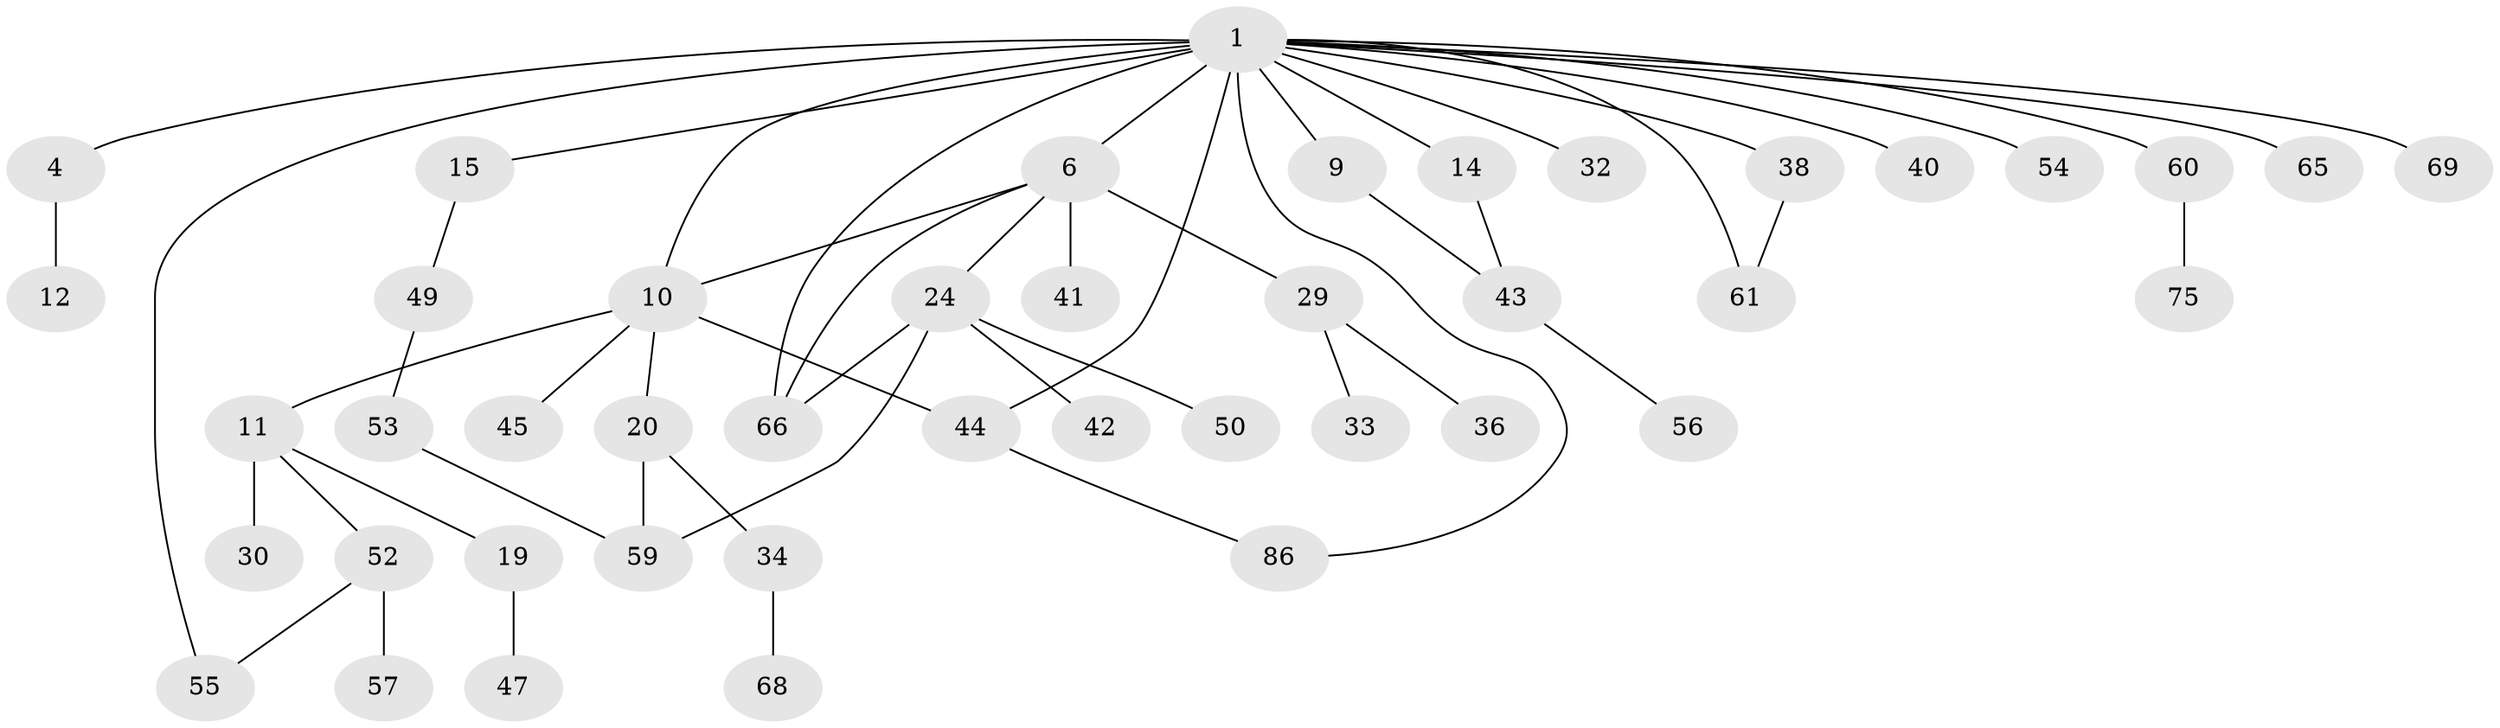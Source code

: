 // original degree distribution, {3: 0.12643678160919541, 7: 0.011494252873563218, 5: 0.034482758620689655, 9: 0.011494252873563218, 4: 0.10344827586206896, 2: 0.3563218390804598, 6: 0.034482758620689655, 1: 0.3218390804597701}
// Generated by graph-tools (version 1.1) at 2025/13/03/09/25 04:13:15]
// undirected, 43 vertices, 52 edges
graph export_dot {
graph [start="1"]
  node [color=gray90,style=filled];
  1 [super="+2+5"];
  4 [super="+74"];
  6 [super="+23+13"];
  9;
  10 [super="+16"];
  11;
  12 [super="+37+25"];
  14;
  15 [super="+17"];
  19 [super="+77+27"];
  20 [super="+58"];
  24 [super="+73"];
  29 [super="+76"];
  30 [super="+31"];
  32 [super="+83"];
  33 [super="+48+81"];
  34;
  36;
  38;
  40;
  41;
  42;
  43 [super="+78"];
  44 [super="+64"];
  45;
  47;
  49;
  50;
  52;
  53;
  54;
  55;
  56;
  57 [super="+70"];
  59;
  60;
  61;
  65;
  66;
  68 [super="+80"];
  69;
  75;
  86;
  1 -- 4;
  1 -- 66;
  1 -- 6 [weight=5];
  1 -- 40 [weight=2];
  1 -- 9;
  1 -- 60;
  1 -- 32;
  1 -- 65;
  1 -- 69;
  1 -- 38;
  1 -- 10;
  1 -- 44;
  1 -- 14;
  1 -- 15;
  1 -- 86;
  1 -- 55;
  1 -- 54;
  1 -- 61;
  4 -- 12 [weight=2];
  6 -- 24 [weight=2];
  6 -- 29;
  6 -- 66;
  6 -- 41;
  6 -- 10;
  9 -- 43;
  10 -- 11;
  10 -- 20;
  10 -- 45;
  10 -- 44;
  11 -- 19;
  11 -- 30;
  11 -- 52;
  14 -- 43;
  15 -- 49;
  19 -- 47;
  20 -- 34;
  20 -- 59;
  24 -- 42;
  24 -- 50;
  24 -- 66;
  24 -- 59;
  29 -- 33;
  29 -- 36;
  34 -- 68;
  38 -- 61;
  43 -- 56;
  44 -- 86;
  49 -- 53;
  52 -- 55;
  52 -- 57;
  53 -- 59;
  60 -- 75;
}
